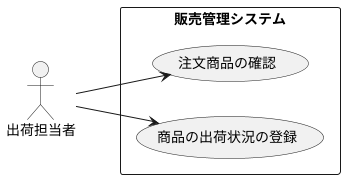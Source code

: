 @startuml 販売管理システム
    left to right direction
    actor 出荷担当者 as A1

    rectangle 販売管理システム {
        usecase 注文商品の確認 as U1
        usecase 商品の出荷状況の登録 as U2
    }

    A1 --> U1
    A1 --> U2

@enduml